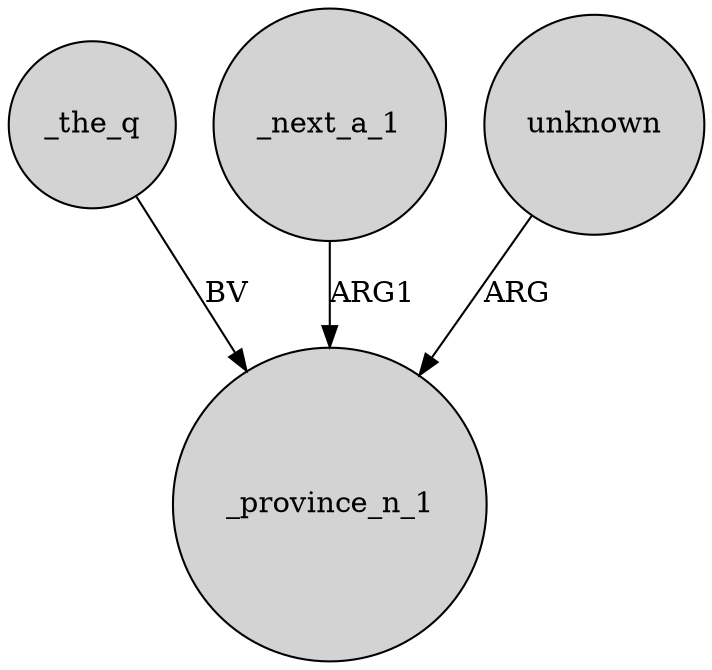 digraph {
	node [shape=circle style=filled]
	_the_q -> _province_n_1 [label=BV]
	_next_a_1 -> _province_n_1 [label=ARG1]
	unknown -> _province_n_1 [label=ARG]
}
